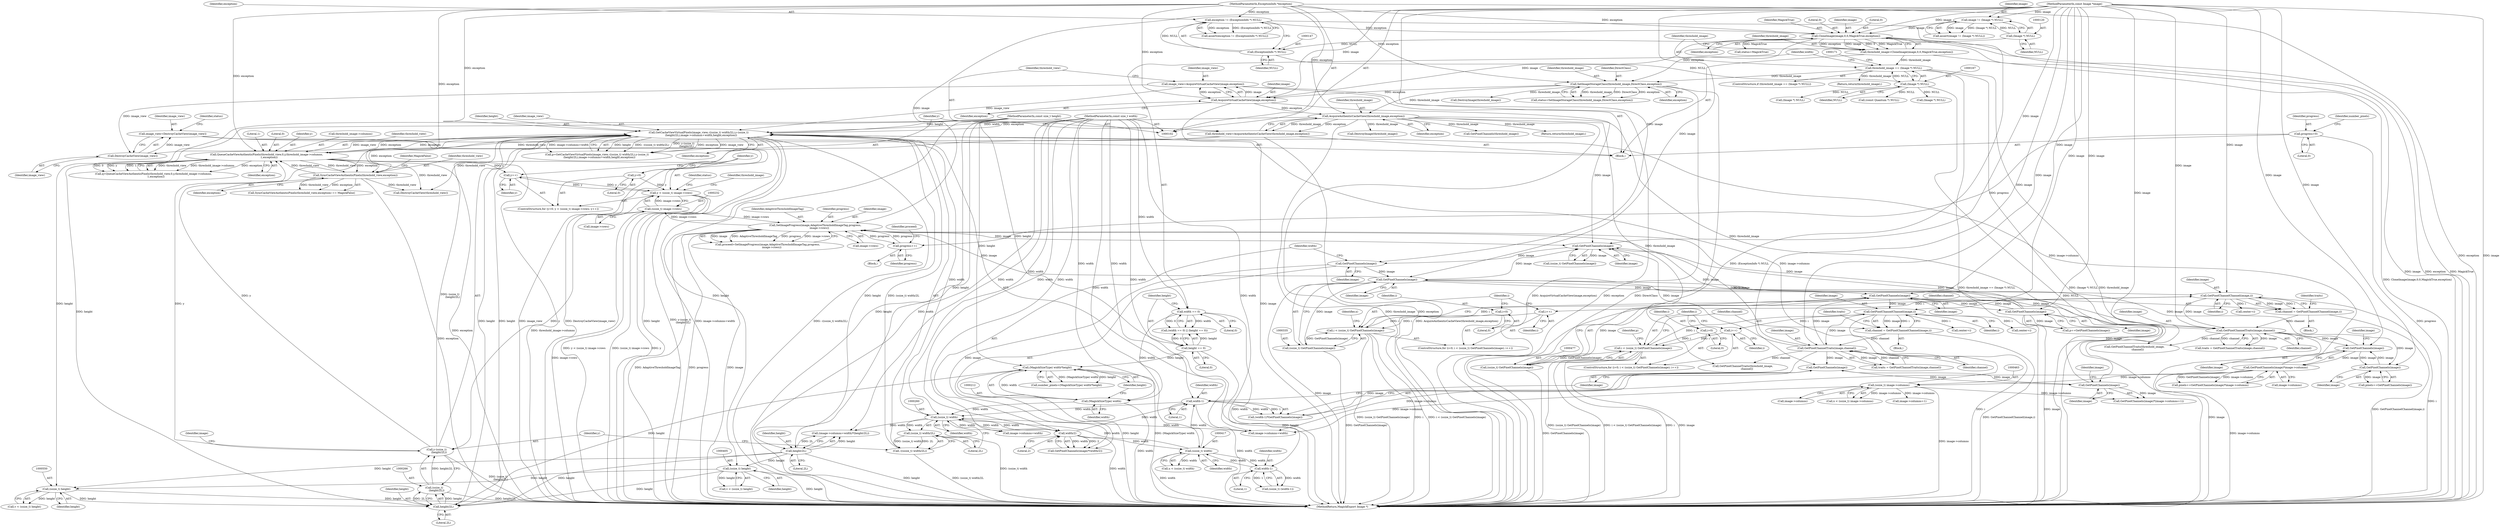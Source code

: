 digraph "0_ImageMagick6_604588fc35c7585abb7a9e71f69bb82e4389fefc@pointer" {
"1000672" [label="(Call,image_view=DestroyCacheView(image_view))"];
"1000674" [label="(Call,DestroyCacheView(image_view))"];
"1000215" [label="(Call,image_view=AcquireVirtualCacheView(image,exception))"];
"1000217" [label="(Call,AcquireVirtualCacheView(image,exception))"];
"1000157" [label="(Call,CloneImage(image,0,0,MagickTrue,exception))"];
"1000117" [label="(Call,image != (Image *) NULL)"];
"1000103" [label="(MethodParameterIn,const Image *image)"];
"1000119" [label="(Call,(Image *) NULL)"];
"1000144" [label="(Call,exception != (ExceptionInfo *) NULL)"];
"1000107" [label="(MethodParameterIn,ExceptionInfo *exception)"];
"1000146" [label="(Call,(ExceptionInfo *) NULL)"];
"1000185" [label="(Call,SetImageStorageClass(threshold_image,DirectClass,exception))"];
"1000164" [label="(Call,threshold_image == (Image *) NULL)"];
"1000155" [label="(Call,threshold_image=CloneImage(image,0,0,MagickTrue,exception))"];
"1000166" [label="(Call,(Image *) NULL)"];
"1000255" [label="(Call,GetCacheViewVirtualPixels(image_view,-((ssize_t) width/2L),y-(ssize_t)\n      (height/2L),image->columns+width,height,exception))"];
"1000257" [label="(Call,-((ssize_t) width/2L))"];
"1000258" [label="(Call,(ssize_t) width/2L)"];
"1000259" [label="(Call,(ssize_t) width)"];
"1000325" [label="(Call,width/2)"];
"1000104" [label="(MethodParameterIn,const size_t width)"];
"1000565" [label="(Call,width-1)"];
"1000416" [label="(Call,(ssize_t) width)"];
"1000427" [label="(Call,width-1)"];
"1000211" [label="(Call,(MagickSizeType) width)"];
"1000175" [label="(Call,width == 0)"];
"1000263" [label="(Call,y-(ssize_t)\n      (height/2L))"];
"1000229" [label="(Call,y < (ssize_t) image->rows)"];
"1000226" [label="(Call,y=0)"];
"1000236" [label="(Call,y++)"];
"1000279" [label="(Call,QueueCacheViewAuthenticPixels(threshold_view,0,y,threshold_image->columns,\n      1,exception))"];
"1000220" [label="(Call,threshold_view=AcquireAuthenticCacheView(threshold_image,exception))"];
"1000222" [label="(Call,AcquireAuthenticCacheView(threshold_image,exception))"];
"1000626" [label="(Call,SyncCacheViewAuthenticPixels(threshold_view,exception))"];
"1000231" [label="(Call,(ssize_t) image->rows)"];
"1000647" [label="(Call,SetImageProgress(image,AdaptiveThresholdImageTag,progress,\n          image->rows))"];
"1000493" [label="(Call,GetPixelChannelTraits(image,channel))"];
"1000487" [label="(Call,GetPixelChannelChannel(image,i))"];
"1000478" [label="(Call,GetPixelChannels(image))"];
"1000580" [label="(Call,GetPixelChannels(image))"];
"1000568" [label="(Call,GetPixelChannels(image))"];
"1000618" [label="(Call,GetPixelChannels(image))"];
"1000336" [label="(Call,GetPixelChannels(image))"];
"1000350" [label="(Call,GetPixelChannelTraits(image,channel))"];
"1000344" [label="(Call,GetPixelChannelChannel(image,i))"];
"1000332" [label="(Call,i < (ssize_t) GetPixelChannels(image))"];
"1000338" [label="(Call,i++)"];
"1000329" [label="(Call,i=0)"];
"1000334" [label="(Call,(ssize_t) GetPixelChannels(image))"];
"1000342" [label="(Call,channel = GetPixelChannelChannel(image,i))"];
"1000451" [label="(Call,GetPixelChannels(image))"];
"1000446" [label="(Call,GetPixelChannels(image))"];
"1000323" [label="(Call,GetPixelChannels(image))"];
"1000311" [label="(Call,GetPixelChannels(image))"];
"1000474" [label="(Call,i < (ssize_t) GetPixelChannels(image))"];
"1000471" [label="(Call,i=0)"];
"1000480" [label="(Call,i++)"];
"1000476" [label="(Call,(ssize_t) GetPixelChannels(image))"];
"1000485" [label="(Call,channel = GetPixelChannelChannel(image,i))"];
"1000643" [label="(Call,progress++)"];
"1000205" [label="(Call,progress=0)"];
"1000265" [label="(Call,(ssize_t)\n      (height/2L))"];
"1000267" [label="(Call,height/2L)"];
"1000210" [label="(Call,(MagickSizeType) width*height)"];
"1000178" [label="(Call,height == 0)"];
"1000105" [label="(MethodParameterIn,const size_t height)"];
"1000549" [label="(Call,(ssize_t) height)"];
"1000404" [label="(Call,(ssize_t) height)"];
"1000319" [label="(Call,height/2L)"];
"1000462" [label="(Call,(ssize_t) image->columns)"];
"1000450" [label="(Call,GetPixelChannels(image)*image->columns)"];
"1000292" [label="(Call,(const Quantum *) NULL)"];
"1000564" [label="(Call,(width-1)*GetPixelChannels(image))"];
"1000326" [label="(Identifier,width)"];
"1000486" [label="(Identifier,channel)"];
"1000349" [label="(Identifier,traits)"];
"1000220" [label="(Call,threshold_view=AcquireAuthenticCacheView(threshold_image,exception))"];
"1000462" [label="(Call,(ssize_t) image->columns)"];
"1000258" [label="(Call,(ssize_t) width/2L)"];
"1000646" [label="(Identifier,proceed)"];
"1000311" [label="(Call,GetPixelChannels(image))"];
"1000464" [label="(Call,image->columns)"];
"1000314" [label="(Call,image->columns+width)"];
"1000186" [label="(Identifier,threshold_image)"];
"1000257" [label="(Call,-((ssize_t) width/2L))"];
"1000618" [label="(Call,GetPixelChannels(image))"];
"1000270" [label="(Call,image->columns+width)"];
"1000487" [label="(Call,GetPixelChannelChannel(image,i))"];
"1000380" [label="(Call,center+i)"];
"1000117" [label="(Call,image != (Image *) NULL)"];
"1000213" [label="(Identifier,width)"];
"1000277" [label="(Call,q=QueueCacheViewAuthenticPixels(threshold_view,0,y,threshold_image->columns,\n      1,exception))"];
"1000210" [label="(Call,(MagickSizeType) width*height)"];
"1000219" [label="(Identifier,exception)"];
"1000156" [label="(Identifier,threshold_image)"];
"1000118" [label="(Identifier,image)"];
"1000479" [label="(Identifier,image)"];
"1000494" [label="(Identifier,image)"];
"1000609" [label="(Call,center+i)"];
"1000346" [label="(Identifier,i)"];
"1000404" [label="(Call,(ssize_t) height)"];
"1000146" [label="(Call,(ExceptionInfo *) NULL)"];
"1000211" [label="(Call,(MagickSizeType) width)"];
"1000460" [label="(Call,x < (ssize_t) image->columns)"];
"1000217" [label="(Call,AcquireVirtualCacheView(image,exception))"];
"1000178" [label="(Call,height == 0)"];
"1000402" [label="(Call,v < (ssize_t) height)"];
"1000678" [label="(Identifier,status)"];
"1000344" [label="(Call,GetPixelChannelChannel(image,i))"];
"1000162" [label="(Identifier,exception)"];
"1000265" [label="(Call,(ssize_t)\n      (height/2L))"];
"1000470" [label="(ControlStructure,for (i=0; i < (ssize_t) GetPixelChannels(image); i++))"];
"1000228" [label="(Literal,0)"];
"1000275" [label="(Identifier,height)"];
"1000233" [label="(Call,image->rows)"];
"1000116" [label="(Call,assert(image != (Image *) NULL))"];
"1000454" [label="(Identifier,image)"];
"1000179" [label="(Identifier,height)"];
"1000176" [label="(Identifier,width)"];
"1000170" [label="(Call,(Image *) NULL)"];
"1000647" [label="(Call,SetImageProgress(image,AdaptiveThresholdImageTag,progress,\n          image->rows))"];
"1000313" [label="(Call,(image->columns+width)*(height/2L))"];
"1000145" [label="(Identifier,exception)"];
"1000447" [label="(Identifier,image)"];
"1000209" [label="(Identifier,number_pixels)"];
"1000356" [label="(Call,GetPixelChannelTraits(threshold_image,\n        channel))"];
"1000328" [label="(ControlStructure,for (i=0; i < (ssize_t) GetPixelChannels(image); i++))"];
"1000675" [label="(Identifier,image_view)"];
"1000581" [label="(Identifier,image)"];
"1000352" [label="(Identifier,channel)"];
"1000236" [label="(Call,y++)"];
"1000227" [label="(Identifier,y)"];
"1000568" [label="(Call,GetPixelChannels(image))"];
"1000144" [label="(Call,exception != (ExceptionInfo *) NULL)"];
"1000325" [label="(Call,width/2)"];
"1000287" [label="(Identifier,exception)"];
"1000321" [label="(Literal,2L)"];
"1000319" [label="(Call,height/2L)"];
"1000649" [label="(Identifier,AdaptiveThresholdImageTag)"];
"1000495" [label="(Identifier,channel)"];
"1000617" [label="(Identifier,p)"];
"1000473" [label="(Literal,0)"];
"1000334" [label="(Call,(ssize_t) GetPixelChannels(image))"];
"1000177" [label="(Literal,0)"];
"1000446" [label="(Call,GetPixelChannels(image))"];
"1000143" [label="(Call,assert(exception != (ExceptionInfo *) NULL))"];
"1000256" [label="(Identifier,image_view)"];
"1000331" [label="(Literal,0)"];
"1000215" [label="(Call,image_view=AcquireVirtualCacheView(image,exception))"];
"1000205" [label="(Call,progress=0)"];
"1000206" [label="(Identifier,progress)"];
"1000458" [label="(Identifier,x)"];
"1000414" [label="(Call,u < (ssize_t) width)"];
"1000323" [label="(Call,GetPixelChannels(image))"];
"1000453" [label="(Call,image->columns)"];
"1000340" [label="(Block,)"];
"1000161" [label="(Identifier,MagickTrue)"];
"1000626" [label="(Call,SyncCacheViewAuthenticPixels(threshold_view,exception))"];
"1000164" [label="(Call,threshold_image == (Image *) NULL)"];
"1000119" [label="(Call,(Image *) NULL)"];
"1000650" [label="(Identifier,progress)"];
"1000672" [label="(Call,image_view=DestroyCacheView(image_view))"];
"1000309" [label="(Call,(ssize_t) GetPixelChannels(image))"];
"1000216" [label="(Identifier,image_view)"];
"1000160" [label="(Literal,0)"];
"1000492" [label="(Identifier,traits)"];
"1000406" [label="(Identifier,height)"];
"1000264" [label="(Identifier,y)"];
"1000488" [label="(Identifier,image)"];
"1000452" [label="(Identifier,image)"];
"1000489" [label="(Identifier,i)"];
"1000168" [label="(Identifier,NULL)"];
"1000451" [label="(Call,GetPixelChannels(image))"];
"1000428" [label="(Identifier,width)"];
"1000619" [label="(Identifier,image)"];
"1000272" [label="(Identifier,image)"];
"1000263" [label="(Call,y-(ssize_t)\n      (height/2L))"];
"1000226" [label="(Call,y=0)"];
"1000547" [label="(Call,v < (ssize_t) height)"];
"1000343" [label="(Identifier,channel)"];
"1000231" [label="(Call,(ssize_t) image->rows)"];
"1000682" [label="(Call,DestroyImage(threshold_image))"];
"1000644" [label="(Identifier,progress)"];
"1000670" [label="(Call,DestroyCacheView(threshold_view))"];
"1000523" [label="(Call,center+i)"];
"1000351" [label="(Identifier,image)"];
"1000425" [label="(Call,(ssize_t) (width-1))"];
"1000648" [label="(Identifier,image)"];
"1000444" [label="(Call,pixels+=GetPixelChannels(image))"];
"1000279" [label="(Call,QueueCacheViewAuthenticPixels(threshold_view,0,y,threshold_image->columns,\n      1,exception))"];
"1000348" [label="(Call,traits = GetPixelChannelTraits(image,channel))"];
"1000482" [label="(Block,)"];
"1000175" [label="(Call,width == 0)"];
"1000250" [label="(Identifier,status)"];
"1000224" [label="(Identifier,exception)"];
"1000330" [label="(Identifier,i)"];
"1000427" [label="(Call,width-1)"];
"1000491" [label="(Call,traits = GetPixelChannelTraits(image,channel))"];
"1000345" [label="(Identifier,image)"];
"1000475" [label="(Identifier,i)"];
"1000281" [label="(Literal,0)"];
"1000622" [label="(Call,GetPixelChannels(threshold_image))"];
"1000629" [label="(Identifier,MagickFalse)"];
"1000222" [label="(Call,AcquireAuthenticCacheView(threshold_image,exception))"];
"1000448" [label="(Call,pixels+=GetPixelChannels(image)*image->columns)"];
"1000157" [label="(Call,CloneImage(image,0,0,MagickTrue,exception))"];
"1000155" [label="(Call,threshold_image=CloneImage(image,0,0,MagickTrue,exception))"];
"1000104" [label="(MethodParameterIn,const size_t width)"];
"1000485" [label="(Call,channel = GetPixelChannelChannel(image,i))"];
"1000480" [label="(Call,i++)"];
"1000474" [label="(Call,i < (ssize_t) GetPixelChannels(image))"];
"1000337" [label="(Identifier,image)"];
"1000148" [label="(Identifier,NULL)"];
"1000108" [label="(Block,)"];
"1000230" [label="(Identifier,y)"];
"1000320" [label="(Identifier,height)"];
"1000183" [label="(Call,status=SetImageStorageClass(threshold_image,DirectClass,exception))"];
"1000107" [label="(MethodParameterIn,ExceptionInfo *exception)"];
"1000567" [label="(Literal,1)"];
"1000549" [label="(Call,(ssize_t) height)"];
"1000103" [label="(MethodParameterIn,const Image *image)"];
"1000476" [label="(Call,(ssize_t) GetPixelChannels(image))"];
"1000282" [label="(Identifier,y)"];
"1000269" [label="(Literal,2L)"];
"1000329" [label="(Call,i=0)"];
"1000253" [label="(Call,p=GetCacheViewVirtualPixels(image_view,-((ssize_t) width/2L),y-(ssize_t)\n      (height/2L),image->columns+width,height,exception))"];
"1000338" [label="(Call,i++)"];
"1000268" [label="(Identifier,height)"];
"1000283" [label="(Call,threshold_image->columns)"];
"1000280" [label="(Identifier,threshold_view)"];
"1000174" [label="(Call,(width == 0) || (height == 0))"];
"1000684" [label="(Return,return(threshold_image);)"];
"1000276" [label="(Identifier,exception)"];
"1000105" [label="(MethodParameterIn,const size_t height)"];
"1000336" [label="(Call,GetPixelChannels(image))"];
"1000663" [label="(Identifier,threshold_image)"];
"1000259" [label="(Call,(ssize_t) width)"];
"1000686" [label="(MethodReturn,MagickExport Image *)"];
"1000158" [label="(Identifier,image)"];
"1000262" [label="(Literal,2L)"];
"1000208" [label="(Call,number_pixels=(MagickSizeType) width*height)"];
"1000121" [label="(Identifier,NULL)"];
"1000579" [label="(Call,GetPixelChannels(image)*(image->columns+1))"];
"1000342" [label="(Call,channel = GetPixelChannelChannel(image,i))"];
"1000582" [label="(Call,image->columns+1)"];
"1000324" [label="(Identifier,image)"];
"1000569" [label="(Identifier,image)"];
"1000641" [label="(Block,)"];
"1000327" [label="(Literal,2)"];
"1000674" [label="(Call,DestroyCacheView(image_view))"];
"1000481" [label="(Identifier,i)"];
"1000166" [label="(Call,(Image *) NULL)"];
"1000188" [label="(Identifier,exception)"];
"1000196" [label="(Call,DestroyImage(threshold_image))"];
"1000221" [label="(Identifier,threshold_view)"];
"1000267" [label="(Call,height/2L)"];
"1000643" [label="(Call,progress++)"];
"1000223" [label="(Identifier,threshold_image)"];
"1000627" [label="(Identifier,threshold_view)"];
"1000584" [label="(Identifier,image)"];
"1000478" [label="(Call,GetPixelChannels(image))"];
"1000416" [label="(Call,(ssize_t) width)"];
"1000332" [label="(Call,i < (ssize_t) GetPixelChannels(image))"];
"1000628" [label="(Identifier,exception)"];
"1000180" [label="(Literal,0)"];
"1000225" [label="(ControlStructure,for (y=0; y < (ssize_t) image->rows; y++))"];
"1000565" [label="(Call,width-1)"];
"1000499" [label="(Call,GetPixelChannelTraits(threshold_image,\n          channel))"];
"1000165" [label="(Identifier,threshold_image)"];
"1000286" [label="(Literal,1)"];
"1000471" [label="(Call,i=0)"];
"1000418" [label="(Identifier,width)"];
"1000616" [label="(Call,p+=GetPixelChannels(image))"];
"1000214" [label="(Identifier,height)"];
"1000312" [label="(Identifier,image)"];
"1000237" [label="(Identifier,y)"];
"1000229" [label="(Call,y < (ssize_t) image->rows)"];
"1000472" [label="(Identifier,i)"];
"1000207" [label="(Literal,0)"];
"1000159" [label="(Literal,0)"];
"1000187" [label="(Identifier,DirectClass)"];
"1000255" [label="(Call,GetCacheViewVirtualPixels(image_view,-((ssize_t) width/2L),y-(ssize_t)\n      (height/2L),image->columns+width,height,exception))"];
"1000429" [label="(Literal,1)"];
"1000163" [label="(ControlStructure,if (threshold_image == (Image *) NULL))"];
"1000322" [label="(Call,GetPixelChannels(image)*(width/2))"];
"1000580" [label="(Call,GetPixelChannels(image))"];
"1000202" [label="(Call,status=MagickTrue)"];
"1000350" [label="(Call,GetPixelChannelTraits(image,channel))"];
"1000493" [label="(Call,GetPixelChannelTraits(image,channel))"];
"1000551" [label="(Identifier,height)"];
"1000645" [label="(Call,proceed=SetImageProgress(image,AdaptiveThresholdImageTag,progress,\n          image->rows))"];
"1000450" [label="(Call,GetPixelChannels(image)*image->columns)"];
"1000625" [label="(Call,SyncCacheViewAuthenticPixels(threshold_view,exception) == MagickFalse)"];
"1000261" [label="(Identifier,width)"];
"1000218" [label="(Identifier,image)"];
"1000651" [label="(Call,image->rows)"];
"1000673" [label="(Identifier,image_view)"];
"1000566" [label="(Identifier,width)"];
"1000333" [label="(Identifier,i)"];
"1000339" [label="(Identifier,i)"];
"1000185" [label="(Call,SetImageStorageClass(threshold_image,DirectClass,exception))"];
"1000199" [label="(Call,(Image *) NULL)"];
"1000181" [label="(Return,return(threshold_image);)"];
"1000672" -> "1000108"  [label="AST: "];
"1000672" -> "1000674"  [label="CFG: "];
"1000673" -> "1000672"  [label="AST: "];
"1000674" -> "1000672"  [label="AST: "];
"1000678" -> "1000672"  [label="CFG: "];
"1000672" -> "1000686"  [label="DDG: DestroyCacheView(image_view)"];
"1000672" -> "1000686"  [label="DDG: image_view"];
"1000674" -> "1000672"  [label="DDG: image_view"];
"1000674" -> "1000675"  [label="CFG: "];
"1000675" -> "1000674"  [label="AST: "];
"1000215" -> "1000674"  [label="DDG: image_view"];
"1000255" -> "1000674"  [label="DDG: image_view"];
"1000215" -> "1000108"  [label="AST: "];
"1000215" -> "1000217"  [label="CFG: "];
"1000216" -> "1000215"  [label="AST: "];
"1000217" -> "1000215"  [label="AST: "];
"1000221" -> "1000215"  [label="CFG: "];
"1000215" -> "1000686"  [label="DDG: AcquireVirtualCacheView(image,exception)"];
"1000217" -> "1000215"  [label="DDG: image"];
"1000217" -> "1000215"  [label="DDG: exception"];
"1000215" -> "1000255"  [label="DDG: image_view"];
"1000217" -> "1000219"  [label="CFG: "];
"1000218" -> "1000217"  [label="AST: "];
"1000219" -> "1000217"  [label="AST: "];
"1000217" -> "1000686"  [label="DDG: image"];
"1000157" -> "1000217"  [label="DDG: image"];
"1000103" -> "1000217"  [label="DDG: image"];
"1000185" -> "1000217"  [label="DDG: exception"];
"1000107" -> "1000217"  [label="DDG: exception"];
"1000217" -> "1000222"  [label="DDG: exception"];
"1000217" -> "1000311"  [label="DDG: image"];
"1000157" -> "1000155"  [label="AST: "];
"1000157" -> "1000162"  [label="CFG: "];
"1000158" -> "1000157"  [label="AST: "];
"1000159" -> "1000157"  [label="AST: "];
"1000160" -> "1000157"  [label="AST: "];
"1000161" -> "1000157"  [label="AST: "];
"1000162" -> "1000157"  [label="AST: "];
"1000155" -> "1000157"  [label="CFG: "];
"1000157" -> "1000686"  [label="DDG: image"];
"1000157" -> "1000686"  [label="DDG: exception"];
"1000157" -> "1000686"  [label="DDG: MagickTrue"];
"1000157" -> "1000155"  [label="DDG: exception"];
"1000157" -> "1000155"  [label="DDG: image"];
"1000157" -> "1000155"  [label="DDG: 0"];
"1000157" -> "1000155"  [label="DDG: MagickTrue"];
"1000117" -> "1000157"  [label="DDG: image"];
"1000103" -> "1000157"  [label="DDG: image"];
"1000144" -> "1000157"  [label="DDG: exception"];
"1000107" -> "1000157"  [label="DDG: exception"];
"1000157" -> "1000185"  [label="DDG: exception"];
"1000157" -> "1000202"  [label="DDG: MagickTrue"];
"1000117" -> "1000116"  [label="AST: "];
"1000117" -> "1000119"  [label="CFG: "];
"1000118" -> "1000117"  [label="AST: "];
"1000119" -> "1000117"  [label="AST: "];
"1000116" -> "1000117"  [label="CFG: "];
"1000117" -> "1000116"  [label="DDG: image"];
"1000117" -> "1000116"  [label="DDG: (Image *) NULL"];
"1000103" -> "1000117"  [label="DDG: image"];
"1000119" -> "1000117"  [label="DDG: NULL"];
"1000103" -> "1000102"  [label="AST: "];
"1000103" -> "1000686"  [label="DDG: image"];
"1000103" -> "1000311"  [label="DDG: image"];
"1000103" -> "1000323"  [label="DDG: image"];
"1000103" -> "1000336"  [label="DDG: image"];
"1000103" -> "1000344"  [label="DDG: image"];
"1000103" -> "1000350"  [label="DDG: image"];
"1000103" -> "1000446"  [label="DDG: image"];
"1000103" -> "1000451"  [label="DDG: image"];
"1000103" -> "1000478"  [label="DDG: image"];
"1000103" -> "1000487"  [label="DDG: image"];
"1000103" -> "1000493"  [label="DDG: image"];
"1000103" -> "1000568"  [label="DDG: image"];
"1000103" -> "1000580"  [label="DDG: image"];
"1000103" -> "1000618"  [label="DDG: image"];
"1000103" -> "1000647"  [label="DDG: image"];
"1000119" -> "1000121"  [label="CFG: "];
"1000120" -> "1000119"  [label="AST: "];
"1000121" -> "1000119"  [label="AST: "];
"1000119" -> "1000146"  [label="DDG: NULL"];
"1000144" -> "1000143"  [label="AST: "];
"1000144" -> "1000146"  [label="CFG: "];
"1000145" -> "1000144"  [label="AST: "];
"1000146" -> "1000144"  [label="AST: "];
"1000143" -> "1000144"  [label="CFG: "];
"1000144" -> "1000686"  [label="DDG: (ExceptionInfo *) NULL"];
"1000144" -> "1000143"  [label="DDG: exception"];
"1000144" -> "1000143"  [label="DDG: (ExceptionInfo *) NULL"];
"1000107" -> "1000144"  [label="DDG: exception"];
"1000146" -> "1000144"  [label="DDG: NULL"];
"1000107" -> "1000102"  [label="AST: "];
"1000107" -> "1000686"  [label="DDG: exception"];
"1000107" -> "1000185"  [label="DDG: exception"];
"1000107" -> "1000222"  [label="DDG: exception"];
"1000107" -> "1000255"  [label="DDG: exception"];
"1000107" -> "1000279"  [label="DDG: exception"];
"1000107" -> "1000626"  [label="DDG: exception"];
"1000146" -> "1000148"  [label="CFG: "];
"1000147" -> "1000146"  [label="AST: "];
"1000148" -> "1000146"  [label="AST: "];
"1000146" -> "1000166"  [label="DDG: NULL"];
"1000185" -> "1000183"  [label="AST: "];
"1000185" -> "1000188"  [label="CFG: "];
"1000186" -> "1000185"  [label="AST: "];
"1000187" -> "1000185"  [label="AST: "];
"1000188" -> "1000185"  [label="AST: "];
"1000183" -> "1000185"  [label="CFG: "];
"1000185" -> "1000686"  [label="DDG: exception"];
"1000185" -> "1000686"  [label="DDG: DirectClass"];
"1000185" -> "1000183"  [label="DDG: threshold_image"];
"1000185" -> "1000183"  [label="DDG: DirectClass"];
"1000185" -> "1000183"  [label="DDG: exception"];
"1000164" -> "1000185"  [label="DDG: threshold_image"];
"1000185" -> "1000196"  [label="DDG: threshold_image"];
"1000185" -> "1000222"  [label="DDG: threshold_image"];
"1000164" -> "1000163"  [label="AST: "];
"1000164" -> "1000166"  [label="CFG: "];
"1000165" -> "1000164"  [label="AST: "];
"1000166" -> "1000164"  [label="AST: "];
"1000171" -> "1000164"  [label="CFG: "];
"1000176" -> "1000164"  [label="CFG: "];
"1000164" -> "1000686"  [label="DDG: threshold_image == (Image *) NULL"];
"1000164" -> "1000686"  [label="DDG: (Image *) NULL"];
"1000164" -> "1000686"  [label="DDG: threshold_image"];
"1000155" -> "1000164"  [label="DDG: threshold_image"];
"1000166" -> "1000164"  [label="DDG: NULL"];
"1000164" -> "1000181"  [label="DDG: threshold_image"];
"1000155" -> "1000108"  [label="AST: "];
"1000156" -> "1000155"  [label="AST: "];
"1000165" -> "1000155"  [label="CFG: "];
"1000155" -> "1000686"  [label="DDG: CloneImage(image,0,0,MagickTrue,exception)"];
"1000166" -> "1000168"  [label="CFG: "];
"1000167" -> "1000166"  [label="AST: "];
"1000168" -> "1000166"  [label="AST: "];
"1000166" -> "1000686"  [label="DDG: NULL"];
"1000166" -> "1000170"  [label="DDG: NULL"];
"1000166" -> "1000199"  [label="DDG: NULL"];
"1000166" -> "1000292"  [label="DDG: NULL"];
"1000255" -> "1000253"  [label="AST: "];
"1000255" -> "1000276"  [label="CFG: "];
"1000256" -> "1000255"  [label="AST: "];
"1000257" -> "1000255"  [label="AST: "];
"1000263" -> "1000255"  [label="AST: "];
"1000270" -> "1000255"  [label="AST: "];
"1000275" -> "1000255"  [label="AST: "];
"1000276" -> "1000255"  [label="AST: "];
"1000253" -> "1000255"  [label="CFG: "];
"1000255" -> "1000686"  [label="DDG: height"];
"1000255" -> "1000686"  [label="DDG: y-(ssize_t)\n      (height/2L)"];
"1000255" -> "1000686"  [label="DDG: image->columns+width"];
"1000255" -> "1000686"  [label="DDG: -((ssize_t) width/2L)"];
"1000255" -> "1000253"  [label="DDG: height"];
"1000255" -> "1000253"  [label="DDG: -((ssize_t) width/2L)"];
"1000255" -> "1000253"  [label="DDG: y-(ssize_t)\n      (height/2L)"];
"1000255" -> "1000253"  [label="DDG: exception"];
"1000255" -> "1000253"  [label="DDG: image_view"];
"1000255" -> "1000253"  [label="DDG: image->columns+width"];
"1000257" -> "1000255"  [label="DDG: (ssize_t) width/2L"];
"1000263" -> "1000255"  [label="DDG: y"];
"1000263" -> "1000255"  [label="DDG: (ssize_t)\n      (height/2L)"];
"1000255" -> "1000267"  [label="DDG: height"];
"1000462" -> "1000255"  [label="DDG: image->columns"];
"1000450" -> "1000255"  [label="DDG: image->columns"];
"1000259" -> "1000255"  [label="DDG: width"];
"1000104" -> "1000255"  [label="DDG: width"];
"1000267" -> "1000255"  [label="DDG: height"];
"1000105" -> "1000255"  [label="DDG: height"];
"1000279" -> "1000255"  [label="DDG: exception"];
"1000626" -> "1000255"  [label="DDG: exception"];
"1000222" -> "1000255"  [label="DDG: exception"];
"1000255" -> "1000279"  [label="DDG: exception"];
"1000255" -> "1000319"  [label="DDG: height"];
"1000257" -> "1000258"  [label="CFG: "];
"1000258" -> "1000257"  [label="AST: "];
"1000264" -> "1000257"  [label="CFG: "];
"1000257" -> "1000686"  [label="DDG: (ssize_t) width/2L"];
"1000258" -> "1000257"  [label="DDG: (ssize_t) width"];
"1000258" -> "1000257"  [label="DDG: 2L"];
"1000258" -> "1000262"  [label="CFG: "];
"1000259" -> "1000258"  [label="AST: "];
"1000262" -> "1000258"  [label="AST: "];
"1000258" -> "1000686"  [label="DDG: (ssize_t) width"];
"1000259" -> "1000258"  [label="DDG: width"];
"1000259" -> "1000261"  [label="CFG: "];
"1000260" -> "1000259"  [label="AST: "];
"1000261" -> "1000259"  [label="AST: "];
"1000262" -> "1000259"  [label="CFG: "];
"1000325" -> "1000259"  [label="DDG: width"];
"1000565" -> "1000259"  [label="DDG: width"];
"1000416" -> "1000259"  [label="DDG: width"];
"1000211" -> "1000259"  [label="DDG: width"];
"1000104" -> "1000259"  [label="DDG: width"];
"1000259" -> "1000270"  [label="DDG: width"];
"1000259" -> "1000313"  [label="DDG: width"];
"1000259" -> "1000314"  [label="DDG: width"];
"1000259" -> "1000325"  [label="DDG: width"];
"1000325" -> "1000322"  [label="AST: "];
"1000325" -> "1000327"  [label="CFG: "];
"1000326" -> "1000325"  [label="AST: "];
"1000327" -> "1000325"  [label="AST: "];
"1000322" -> "1000325"  [label="CFG: "];
"1000325" -> "1000686"  [label="DDG: width"];
"1000325" -> "1000322"  [label="DDG: width"];
"1000325" -> "1000322"  [label="DDG: 2"];
"1000104" -> "1000325"  [label="DDG: width"];
"1000325" -> "1000416"  [label="DDG: width"];
"1000325" -> "1000565"  [label="DDG: width"];
"1000104" -> "1000102"  [label="AST: "];
"1000104" -> "1000686"  [label="DDG: width"];
"1000104" -> "1000175"  [label="DDG: width"];
"1000104" -> "1000211"  [label="DDG: width"];
"1000104" -> "1000270"  [label="DDG: width"];
"1000104" -> "1000313"  [label="DDG: width"];
"1000104" -> "1000314"  [label="DDG: width"];
"1000104" -> "1000416"  [label="DDG: width"];
"1000104" -> "1000427"  [label="DDG: width"];
"1000104" -> "1000565"  [label="DDG: width"];
"1000565" -> "1000564"  [label="AST: "];
"1000565" -> "1000567"  [label="CFG: "];
"1000566" -> "1000565"  [label="AST: "];
"1000567" -> "1000565"  [label="AST: "];
"1000569" -> "1000565"  [label="CFG: "];
"1000565" -> "1000686"  [label="DDG: width"];
"1000565" -> "1000564"  [label="DDG: width"];
"1000565" -> "1000564"  [label="DDG: 1"];
"1000416" -> "1000565"  [label="DDG: width"];
"1000416" -> "1000414"  [label="AST: "];
"1000416" -> "1000418"  [label="CFG: "];
"1000417" -> "1000416"  [label="AST: "];
"1000418" -> "1000416"  [label="AST: "];
"1000414" -> "1000416"  [label="CFG: "];
"1000416" -> "1000686"  [label="DDG: width"];
"1000416" -> "1000414"  [label="DDG: width"];
"1000427" -> "1000416"  [label="DDG: width"];
"1000416" -> "1000427"  [label="DDG: width"];
"1000427" -> "1000425"  [label="AST: "];
"1000427" -> "1000429"  [label="CFG: "];
"1000428" -> "1000427"  [label="AST: "];
"1000429" -> "1000427"  [label="AST: "];
"1000425" -> "1000427"  [label="CFG: "];
"1000427" -> "1000425"  [label="DDG: width"];
"1000427" -> "1000425"  [label="DDG: 1"];
"1000211" -> "1000210"  [label="AST: "];
"1000211" -> "1000213"  [label="CFG: "];
"1000212" -> "1000211"  [label="AST: "];
"1000213" -> "1000211"  [label="AST: "];
"1000214" -> "1000211"  [label="CFG: "];
"1000211" -> "1000686"  [label="DDG: width"];
"1000211" -> "1000210"  [label="DDG: width"];
"1000175" -> "1000211"  [label="DDG: width"];
"1000175" -> "1000174"  [label="AST: "];
"1000175" -> "1000177"  [label="CFG: "];
"1000176" -> "1000175"  [label="AST: "];
"1000177" -> "1000175"  [label="AST: "];
"1000179" -> "1000175"  [label="CFG: "];
"1000174" -> "1000175"  [label="CFG: "];
"1000175" -> "1000686"  [label="DDG: width"];
"1000175" -> "1000174"  [label="DDG: width"];
"1000175" -> "1000174"  [label="DDG: 0"];
"1000263" -> "1000265"  [label="CFG: "];
"1000264" -> "1000263"  [label="AST: "];
"1000265" -> "1000263"  [label="AST: "];
"1000272" -> "1000263"  [label="CFG: "];
"1000263" -> "1000686"  [label="DDG: (ssize_t)\n      (height/2L)"];
"1000229" -> "1000263"  [label="DDG: y"];
"1000265" -> "1000263"  [label="DDG: height/2L"];
"1000263" -> "1000279"  [label="DDG: y"];
"1000229" -> "1000225"  [label="AST: "];
"1000229" -> "1000231"  [label="CFG: "];
"1000230" -> "1000229"  [label="AST: "];
"1000231" -> "1000229"  [label="AST: "];
"1000250" -> "1000229"  [label="CFG: "];
"1000663" -> "1000229"  [label="CFG: "];
"1000229" -> "1000686"  [label="DDG: y < (ssize_t) image->rows"];
"1000229" -> "1000686"  [label="DDG: (ssize_t) image->rows"];
"1000229" -> "1000686"  [label="DDG: y"];
"1000226" -> "1000229"  [label="DDG: y"];
"1000236" -> "1000229"  [label="DDG: y"];
"1000231" -> "1000229"  [label="DDG: image->rows"];
"1000229" -> "1000236"  [label="DDG: y"];
"1000226" -> "1000225"  [label="AST: "];
"1000226" -> "1000228"  [label="CFG: "];
"1000227" -> "1000226"  [label="AST: "];
"1000228" -> "1000226"  [label="AST: "];
"1000230" -> "1000226"  [label="CFG: "];
"1000236" -> "1000225"  [label="AST: "];
"1000236" -> "1000237"  [label="CFG: "];
"1000237" -> "1000236"  [label="AST: "];
"1000230" -> "1000236"  [label="CFG: "];
"1000279" -> "1000236"  [label="DDG: y"];
"1000279" -> "1000277"  [label="AST: "];
"1000279" -> "1000287"  [label="CFG: "];
"1000280" -> "1000279"  [label="AST: "];
"1000281" -> "1000279"  [label="AST: "];
"1000282" -> "1000279"  [label="AST: "];
"1000283" -> "1000279"  [label="AST: "];
"1000286" -> "1000279"  [label="AST: "];
"1000287" -> "1000279"  [label="AST: "];
"1000277" -> "1000279"  [label="CFG: "];
"1000279" -> "1000686"  [label="DDG: exception"];
"1000279" -> "1000686"  [label="DDG: threshold_image->columns"];
"1000279" -> "1000277"  [label="DDG: threshold_view"];
"1000279" -> "1000277"  [label="DDG: threshold_image->columns"];
"1000279" -> "1000277"  [label="DDG: exception"];
"1000279" -> "1000277"  [label="DDG: 0"];
"1000279" -> "1000277"  [label="DDG: y"];
"1000279" -> "1000277"  [label="DDG: 1"];
"1000220" -> "1000279"  [label="DDG: threshold_view"];
"1000626" -> "1000279"  [label="DDG: threshold_view"];
"1000279" -> "1000626"  [label="DDG: threshold_view"];
"1000279" -> "1000626"  [label="DDG: exception"];
"1000279" -> "1000670"  [label="DDG: threshold_view"];
"1000220" -> "1000108"  [label="AST: "];
"1000220" -> "1000222"  [label="CFG: "];
"1000221" -> "1000220"  [label="AST: "];
"1000222" -> "1000220"  [label="AST: "];
"1000227" -> "1000220"  [label="CFG: "];
"1000220" -> "1000686"  [label="DDG: AcquireAuthenticCacheView(threshold_image,exception)"];
"1000222" -> "1000220"  [label="DDG: threshold_image"];
"1000222" -> "1000220"  [label="DDG: exception"];
"1000220" -> "1000670"  [label="DDG: threshold_view"];
"1000222" -> "1000224"  [label="CFG: "];
"1000223" -> "1000222"  [label="AST: "];
"1000224" -> "1000222"  [label="AST: "];
"1000222" -> "1000686"  [label="DDG: threshold_image"];
"1000222" -> "1000686"  [label="DDG: exception"];
"1000222" -> "1000356"  [label="DDG: threshold_image"];
"1000222" -> "1000499"  [label="DDG: threshold_image"];
"1000222" -> "1000622"  [label="DDG: threshold_image"];
"1000222" -> "1000682"  [label="DDG: threshold_image"];
"1000222" -> "1000684"  [label="DDG: threshold_image"];
"1000626" -> "1000625"  [label="AST: "];
"1000626" -> "1000628"  [label="CFG: "];
"1000627" -> "1000626"  [label="AST: "];
"1000628" -> "1000626"  [label="AST: "];
"1000629" -> "1000626"  [label="CFG: "];
"1000626" -> "1000686"  [label="DDG: exception"];
"1000626" -> "1000625"  [label="DDG: threshold_view"];
"1000626" -> "1000625"  [label="DDG: exception"];
"1000626" -> "1000670"  [label="DDG: threshold_view"];
"1000231" -> "1000233"  [label="CFG: "];
"1000232" -> "1000231"  [label="AST: "];
"1000233" -> "1000231"  [label="AST: "];
"1000231" -> "1000686"  [label="DDG: image->rows"];
"1000647" -> "1000231"  [label="DDG: image->rows"];
"1000231" -> "1000647"  [label="DDG: image->rows"];
"1000647" -> "1000645"  [label="AST: "];
"1000647" -> "1000651"  [label="CFG: "];
"1000648" -> "1000647"  [label="AST: "];
"1000649" -> "1000647"  [label="AST: "];
"1000650" -> "1000647"  [label="AST: "];
"1000651" -> "1000647"  [label="AST: "];
"1000645" -> "1000647"  [label="CFG: "];
"1000647" -> "1000686"  [label="DDG: progress"];
"1000647" -> "1000686"  [label="DDG: image"];
"1000647" -> "1000686"  [label="DDG: AdaptiveThresholdImageTag"];
"1000647" -> "1000311"  [label="DDG: image"];
"1000647" -> "1000643"  [label="DDG: progress"];
"1000647" -> "1000645"  [label="DDG: image"];
"1000647" -> "1000645"  [label="DDG: AdaptiveThresholdImageTag"];
"1000647" -> "1000645"  [label="DDG: progress"];
"1000647" -> "1000645"  [label="DDG: image->rows"];
"1000493" -> "1000647"  [label="DDG: image"];
"1000618" -> "1000647"  [label="DDG: image"];
"1000336" -> "1000647"  [label="DDG: image"];
"1000643" -> "1000647"  [label="DDG: progress"];
"1000493" -> "1000491"  [label="AST: "];
"1000493" -> "1000495"  [label="CFG: "];
"1000494" -> "1000493"  [label="AST: "];
"1000495" -> "1000493"  [label="AST: "];
"1000491" -> "1000493"  [label="CFG: "];
"1000493" -> "1000686"  [label="DDG: image"];
"1000493" -> "1000311"  [label="DDG: image"];
"1000493" -> "1000478"  [label="DDG: image"];
"1000493" -> "1000491"  [label="DDG: image"];
"1000493" -> "1000491"  [label="DDG: channel"];
"1000487" -> "1000493"  [label="DDG: image"];
"1000485" -> "1000493"  [label="DDG: channel"];
"1000493" -> "1000499"  [label="DDG: channel"];
"1000493" -> "1000568"  [label="DDG: image"];
"1000487" -> "1000485"  [label="AST: "];
"1000487" -> "1000489"  [label="CFG: "];
"1000488" -> "1000487"  [label="AST: "];
"1000489" -> "1000487"  [label="AST: "];
"1000485" -> "1000487"  [label="CFG: "];
"1000487" -> "1000686"  [label="DDG: i"];
"1000487" -> "1000480"  [label="DDG: i"];
"1000487" -> "1000485"  [label="DDG: image"];
"1000487" -> "1000485"  [label="DDG: i"];
"1000478" -> "1000487"  [label="DDG: image"];
"1000474" -> "1000487"  [label="DDG: i"];
"1000487" -> "1000523"  [label="DDG: i"];
"1000487" -> "1000609"  [label="DDG: i"];
"1000478" -> "1000476"  [label="AST: "];
"1000478" -> "1000479"  [label="CFG: "];
"1000479" -> "1000478"  [label="AST: "];
"1000476" -> "1000478"  [label="CFG: "];
"1000478" -> "1000476"  [label="DDG: image"];
"1000580" -> "1000478"  [label="DDG: image"];
"1000618" -> "1000478"  [label="DDG: image"];
"1000336" -> "1000478"  [label="DDG: image"];
"1000478" -> "1000618"  [label="DDG: image"];
"1000580" -> "1000579"  [label="AST: "];
"1000580" -> "1000581"  [label="CFG: "];
"1000581" -> "1000580"  [label="AST: "];
"1000584" -> "1000580"  [label="CFG: "];
"1000580" -> "1000568"  [label="DDG: image"];
"1000580" -> "1000579"  [label="DDG: image"];
"1000568" -> "1000580"  [label="DDG: image"];
"1000568" -> "1000564"  [label="AST: "];
"1000568" -> "1000569"  [label="CFG: "];
"1000569" -> "1000568"  [label="AST: "];
"1000564" -> "1000568"  [label="CFG: "];
"1000568" -> "1000564"  [label="DDG: image"];
"1000618" -> "1000616"  [label="AST: "];
"1000618" -> "1000619"  [label="CFG: "];
"1000619" -> "1000618"  [label="AST: "];
"1000616" -> "1000618"  [label="CFG: "];
"1000618" -> "1000686"  [label="DDG: image"];
"1000618" -> "1000311"  [label="DDG: image"];
"1000618" -> "1000616"  [label="DDG: image"];
"1000336" -> "1000334"  [label="AST: "];
"1000336" -> "1000337"  [label="CFG: "];
"1000337" -> "1000336"  [label="AST: "];
"1000334" -> "1000336"  [label="CFG: "];
"1000336" -> "1000686"  [label="DDG: image"];
"1000336" -> "1000311"  [label="DDG: image"];
"1000336" -> "1000334"  [label="DDG: image"];
"1000350" -> "1000336"  [label="DDG: image"];
"1000451" -> "1000336"  [label="DDG: image"];
"1000323" -> "1000336"  [label="DDG: image"];
"1000336" -> "1000344"  [label="DDG: image"];
"1000350" -> "1000348"  [label="AST: "];
"1000350" -> "1000352"  [label="CFG: "];
"1000351" -> "1000350"  [label="AST: "];
"1000352" -> "1000350"  [label="AST: "];
"1000348" -> "1000350"  [label="CFG: "];
"1000350" -> "1000686"  [label="DDG: image"];
"1000350" -> "1000311"  [label="DDG: image"];
"1000350" -> "1000348"  [label="DDG: image"];
"1000350" -> "1000348"  [label="DDG: channel"];
"1000344" -> "1000350"  [label="DDG: image"];
"1000342" -> "1000350"  [label="DDG: channel"];
"1000350" -> "1000356"  [label="DDG: channel"];
"1000350" -> "1000446"  [label="DDG: image"];
"1000350" -> "1000451"  [label="DDG: image"];
"1000344" -> "1000342"  [label="AST: "];
"1000344" -> "1000346"  [label="CFG: "];
"1000345" -> "1000344"  [label="AST: "];
"1000346" -> "1000344"  [label="AST: "];
"1000342" -> "1000344"  [label="CFG: "];
"1000344" -> "1000686"  [label="DDG: i"];
"1000344" -> "1000338"  [label="DDG: i"];
"1000344" -> "1000342"  [label="DDG: image"];
"1000344" -> "1000342"  [label="DDG: i"];
"1000332" -> "1000344"  [label="DDG: i"];
"1000344" -> "1000380"  [label="DDG: i"];
"1000332" -> "1000328"  [label="AST: "];
"1000332" -> "1000334"  [label="CFG: "];
"1000333" -> "1000332"  [label="AST: "];
"1000334" -> "1000332"  [label="AST: "];
"1000343" -> "1000332"  [label="CFG: "];
"1000458" -> "1000332"  [label="CFG: "];
"1000332" -> "1000686"  [label="DDG: (ssize_t) GetPixelChannels(image)"];
"1000332" -> "1000686"  [label="DDG: i"];
"1000332" -> "1000686"  [label="DDG: i < (ssize_t) GetPixelChannels(image)"];
"1000338" -> "1000332"  [label="DDG: i"];
"1000329" -> "1000332"  [label="DDG: i"];
"1000334" -> "1000332"  [label="DDG: GetPixelChannels(image)"];
"1000338" -> "1000328"  [label="AST: "];
"1000338" -> "1000339"  [label="CFG: "];
"1000339" -> "1000338"  [label="AST: "];
"1000333" -> "1000338"  [label="CFG: "];
"1000329" -> "1000328"  [label="AST: "];
"1000329" -> "1000331"  [label="CFG: "];
"1000330" -> "1000329"  [label="AST: "];
"1000331" -> "1000329"  [label="AST: "];
"1000333" -> "1000329"  [label="CFG: "];
"1000335" -> "1000334"  [label="AST: "];
"1000334" -> "1000686"  [label="DDG: GetPixelChannels(image)"];
"1000342" -> "1000340"  [label="AST: "];
"1000343" -> "1000342"  [label="AST: "];
"1000349" -> "1000342"  [label="CFG: "];
"1000342" -> "1000686"  [label="DDG: GetPixelChannelChannel(image,i)"];
"1000451" -> "1000450"  [label="AST: "];
"1000451" -> "1000452"  [label="CFG: "];
"1000452" -> "1000451"  [label="AST: "];
"1000454" -> "1000451"  [label="CFG: "];
"1000451" -> "1000446"  [label="DDG: image"];
"1000451" -> "1000450"  [label="DDG: image"];
"1000446" -> "1000451"  [label="DDG: image"];
"1000446" -> "1000444"  [label="AST: "];
"1000446" -> "1000447"  [label="CFG: "];
"1000447" -> "1000446"  [label="AST: "];
"1000444" -> "1000446"  [label="CFG: "];
"1000446" -> "1000444"  [label="DDG: image"];
"1000323" -> "1000322"  [label="AST: "];
"1000323" -> "1000324"  [label="CFG: "];
"1000324" -> "1000323"  [label="AST: "];
"1000326" -> "1000323"  [label="CFG: "];
"1000323" -> "1000322"  [label="DDG: image"];
"1000311" -> "1000323"  [label="DDG: image"];
"1000311" -> "1000309"  [label="AST: "];
"1000311" -> "1000312"  [label="CFG: "];
"1000312" -> "1000311"  [label="AST: "];
"1000309" -> "1000311"  [label="CFG: "];
"1000311" -> "1000309"  [label="DDG: image"];
"1000474" -> "1000470"  [label="AST: "];
"1000474" -> "1000476"  [label="CFG: "];
"1000475" -> "1000474"  [label="AST: "];
"1000476" -> "1000474"  [label="AST: "];
"1000486" -> "1000474"  [label="CFG: "];
"1000617" -> "1000474"  [label="CFG: "];
"1000474" -> "1000686"  [label="DDG: (ssize_t) GetPixelChannels(image)"];
"1000474" -> "1000686"  [label="DDG: i < (ssize_t) GetPixelChannels(image)"];
"1000474" -> "1000686"  [label="DDG: i"];
"1000471" -> "1000474"  [label="DDG: i"];
"1000480" -> "1000474"  [label="DDG: i"];
"1000476" -> "1000474"  [label="DDG: GetPixelChannels(image)"];
"1000471" -> "1000470"  [label="AST: "];
"1000471" -> "1000473"  [label="CFG: "];
"1000472" -> "1000471"  [label="AST: "];
"1000473" -> "1000471"  [label="AST: "];
"1000475" -> "1000471"  [label="CFG: "];
"1000480" -> "1000470"  [label="AST: "];
"1000480" -> "1000481"  [label="CFG: "];
"1000481" -> "1000480"  [label="AST: "];
"1000475" -> "1000480"  [label="CFG: "];
"1000477" -> "1000476"  [label="AST: "];
"1000476" -> "1000686"  [label="DDG: GetPixelChannels(image)"];
"1000485" -> "1000482"  [label="AST: "];
"1000486" -> "1000485"  [label="AST: "];
"1000492" -> "1000485"  [label="CFG: "];
"1000485" -> "1000686"  [label="DDG: GetPixelChannelChannel(image,i)"];
"1000643" -> "1000641"  [label="AST: "];
"1000643" -> "1000644"  [label="CFG: "];
"1000644" -> "1000643"  [label="AST: "];
"1000646" -> "1000643"  [label="CFG: "];
"1000205" -> "1000643"  [label="DDG: progress"];
"1000205" -> "1000108"  [label="AST: "];
"1000205" -> "1000207"  [label="CFG: "];
"1000206" -> "1000205"  [label="AST: "];
"1000207" -> "1000205"  [label="AST: "];
"1000209" -> "1000205"  [label="CFG: "];
"1000205" -> "1000686"  [label="DDG: progress"];
"1000265" -> "1000267"  [label="CFG: "];
"1000266" -> "1000265"  [label="AST: "];
"1000267" -> "1000265"  [label="AST: "];
"1000265" -> "1000686"  [label="DDG: height/2L"];
"1000267" -> "1000265"  [label="DDG: height"];
"1000267" -> "1000265"  [label="DDG: 2L"];
"1000267" -> "1000269"  [label="CFG: "];
"1000268" -> "1000267"  [label="AST: "];
"1000269" -> "1000267"  [label="AST: "];
"1000210" -> "1000267"  [label="DDG: height"];
"1000549" -> "1000267"  [label="DDG: height"];
"1000404" -> "1000267"  [label="DDG: height"];
"1000319" -> "1000267"  [label="DDG: height"];
"1000105" -> "1000267"  [label="DDG: height"];
"1000210" -> "1000208"  [label="AST: "];
"1000210" -> "1000214"  [label="CFG: "];
"1000214" -> "1000210"  [label="AST: "];
"1000208" -> "1000210"  [label="CFG: "];
"1000210" -> "1000686"  [label="DDG: height"];
"1000210" -> "1000686"  [label="DDG: (MagickSizeType) width"];
"1000210" -> "1000208"  [label="DDG: (MagickSizeType) width"];
"1000210" -> "1000208"  [label="DDG: height"];
"1000178" -> "1000210"  [label="DDG: height"];
"1000105" -> "1000210"  [label="DDG: height"];
"1000178" -> "1000174"  [label="AST: "];
"1000178" -> "1000180"  [label="CFG: "];
"1000179" -> "1000178"  [label="AST: "];
"1000180" -> "1000178"  [label="AST: "];
"1000174" -> "1000178"  [label="CFG: "];
"1000178" -> "1000686"  [label="DDG: height"];
"1000178" -> "1000174"  [label="DDG: height"];
"1000178" -> "1000174"  [label="DDG: 0"];
"1000105" -> "1000178"  [label="DDG: height"];
"1000105" -> "1000102"  [label="AST: "];
"1000105" -> "1000686"  [label="DDG: height"];
"1000105" -> "1000319"  [label="DDG: height"];
"1000105" -> "1000404"  [label="DDG: height"];
"1000105" -> "1000549"  [label="DDG: height"];
"1000549" -> "1000547"  [label="AST: "];
"1000549" -> "1000551"  [label="CFG: "];
"1000550" -> "1000549"  [label="AST: "];
"1000551" -> "1000549"  [label="AST: "];
"1000547" -> "1000549"  [label="CFG: "];
"1000549" -> "1000686"  [label="DDG: height"];
"1000549" -> "1000547"  [label="DDG: height"];
"1000404" -> "1000549"  [label="DDG: height"];
"1000319" -> "1000549"  [label="DDG: height"];
"1000404" -> "1000402"  [label="AST: "];
"1000404" -> "1000406"  [label="CFG: "];
"1000405" -> "1000404"  [label="AST: "];
"1000406" -> "1000404"  [label="AST: "];
"1000402" -> "1000404"  [label="CFG: "];
"1000404" -> "1000686"  [label="DDG: height"];
"1000404" -> "1000402"  [label="DDG: height"];
"1000319" -> "1000404"  [label="DDG: height"];
"1000319" -> "1000313"  [label="AST: "];
"1000319" -> "1000321"  [label="CFG: "];
"1000320" -> "1000319"  [label="AST: "];
"1000321" -> "1000319"  [label="AST: "];
"1000313" -> "1000319"  [label="CFG: "];
"1000319" -> "1000686"  [label="DDG: height"];
"1000319" -> "1000313"  [label="DDG: height"];
"1000319" -> "1000313"  [label="DDG: 2L"];
"1000462" -> "1000460"  [label="AST: "];
"1000462" -> "1000464"  [label="CFG: "];
"1000463" -> "1000462"  [label="AST: "];
"1000464" -> "1000462"  [label="AST: "];
"1000460" -> "1000462"  [label="CFG: "];
"1000462" -> "1000686"  [label="DDG: image->columns"];
"1000462" -> "1000270"  [label="DDG: image->columns"];
"1000462" -> "1000460"  [label="DDG: image->columns"];
"1000450" -> "1000462"  [label="DDG: image->columns"];
"1000462" -> "1000579"  [label="DDG: image->columns"];
"1000462" -> "1000582"  [label="DDG: image->columns"];
"1000450" -> "1000448"  [label="AST: "];
"1000450" -> "1000453"  [label="CFG: "];
"1000453" -> "1000450"  [label="AST: "];
"1000448" -> "1000450"  [label="CFG: "];
"1000450" -> "1000686"  [label="DDG: image->columns"];
"1000450" -> "1000270"  [label="DDG: image->columns"];
"1000450" -> "1000448"  [label="DDG: GetPixelChannels(image)"];
"1000450" -> "1000448"  [label="DDG: image->columns"];
}
